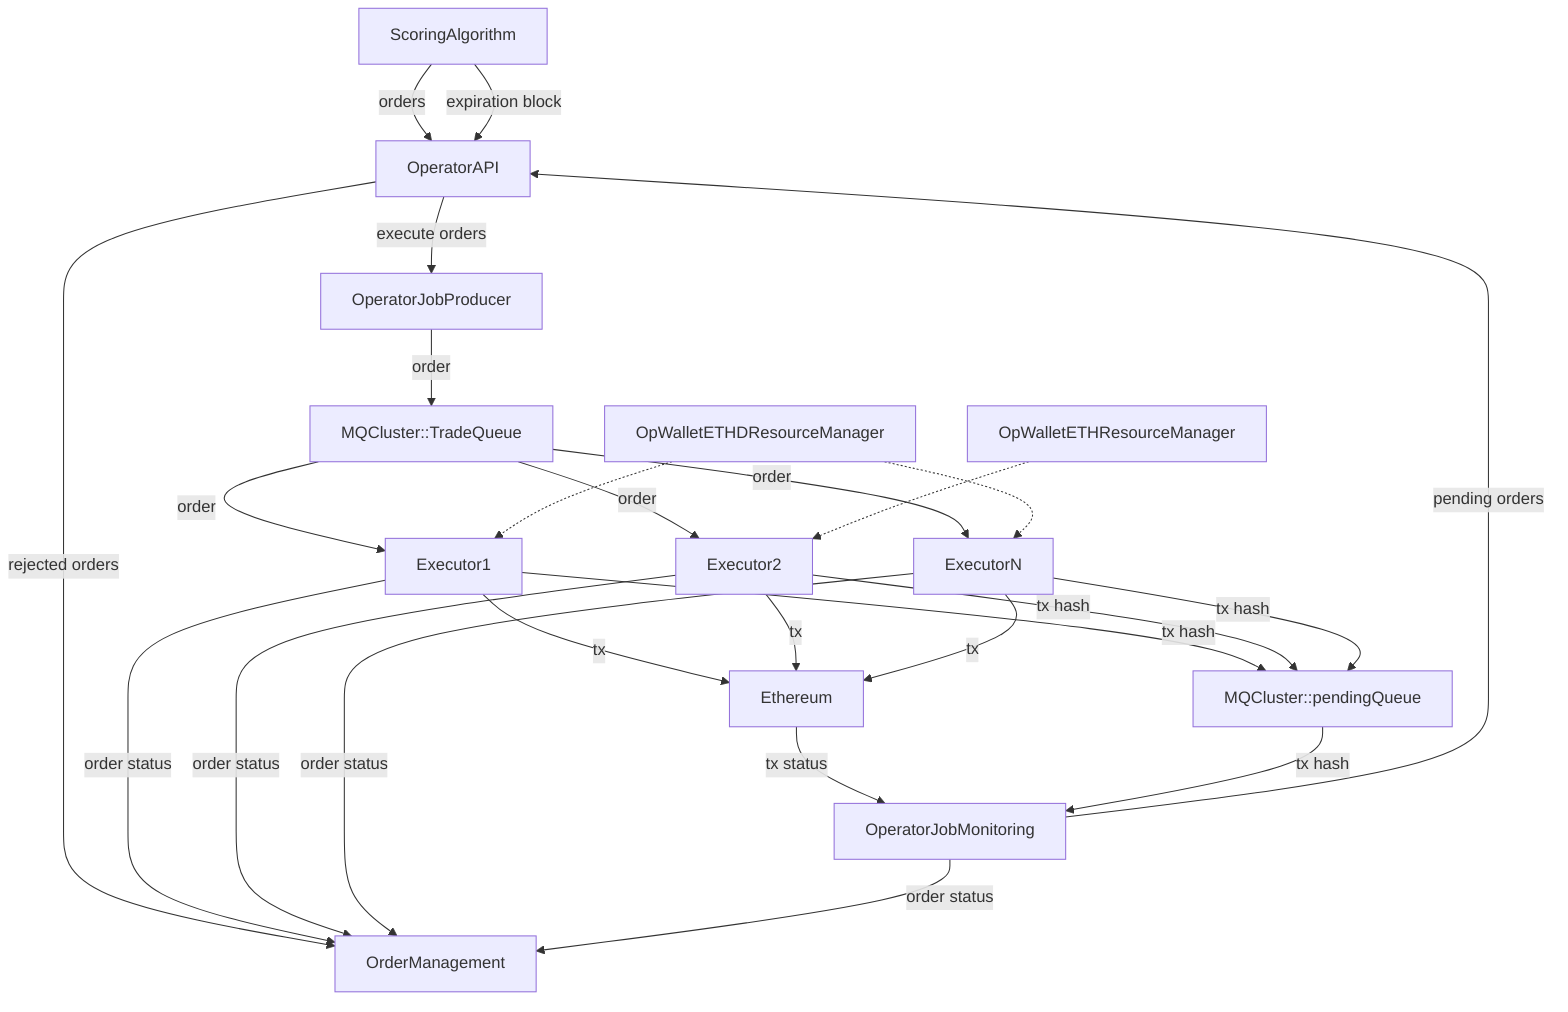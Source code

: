 graph TD
    ScoringAlgorithm -->|orders| OperatorAPI
    ScoringAlgorithm -->|expiration block| OperatorAPI
    OperatorAPI -->|execute orders| OperatorJobProducer
    OperatorAPI -->|rejected orders| OrderManagement
    OperatorJobProducer -->|order| MQCluster::TradeQueue

    MQCluster::TradeQueue -->|order| Executor1
    Executor1 -->|tx| Ethereum
    Executor1 -->|tx hash| MQCluster::pendingQueue
    Executor1 -->|order status| OrderManagement
    OpWalletETHDResourceManager -.-> Executor1

    MQCluster::TradeQueue -->|order| Executor2
    Executor2 -->|tx| Ethereum
    Executor2 -->|tx hash| MQCluster::pendingQueue
    Executor2 -->|order status| OrderManagement
    OpWalletETHResourceManager -.-> Executor2

    MQCluster::TradeQueue -->|order| ExecutorN
    ExecutorN -->|tx| Ethereum
    ExecutorN -->|tx hash| MQCluster::pendingQueue
    ExecutorN -->|order status| OrderManagement
    OpWalletETHDResourceManager -.-> ExecutorN

    Ethereum -->|tx status| OperatorJobMonitoring
    MQCluster::pendingQueue -->|tx hash| OperatorJobMonitoring
    OperatorJobMonitoring -->|pending orders| OperatorAPI
    OperatorJobMonitoring -->|order status| OrderManagement